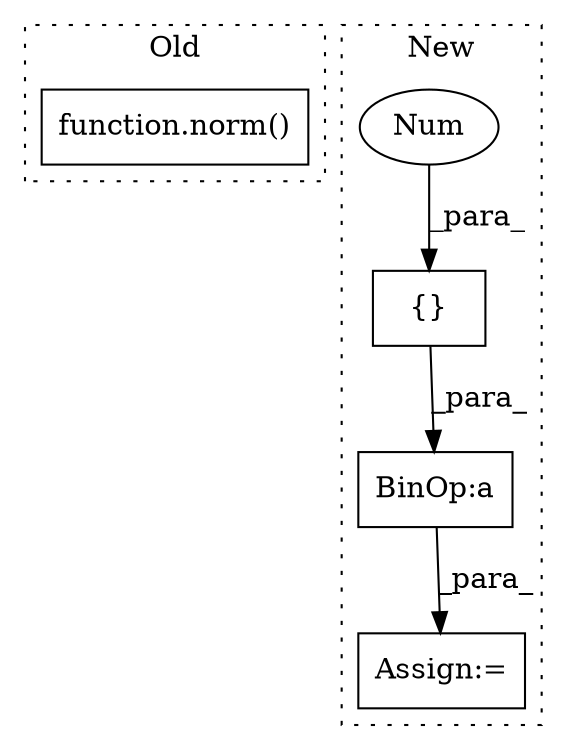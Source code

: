 digraph G {
subgraph cluster0 {
1 [label="function.norm()" a="75" s="3423" l="6" shape="box"];
label = "Old";
style="dotted";
}
subgraph cluster1 {
2 [label="{}" a="59" s="2913,2915" l="1,0" shape="box"];
3 [label="Assign:=" a="68" s="2910" l="3" shape="box"];
4 [label="BinOp:a" a="82" s="2916" l="3" shape="box"];
5 [label="Num" a="76" s="2914" l="1" shape="ellipse"];
label = "New";
style="dotted";
}
2 -> 4 [label="_para_"];
4 -> 3 [label="_para_"];
5 -> 2 [label="_para_"];
}